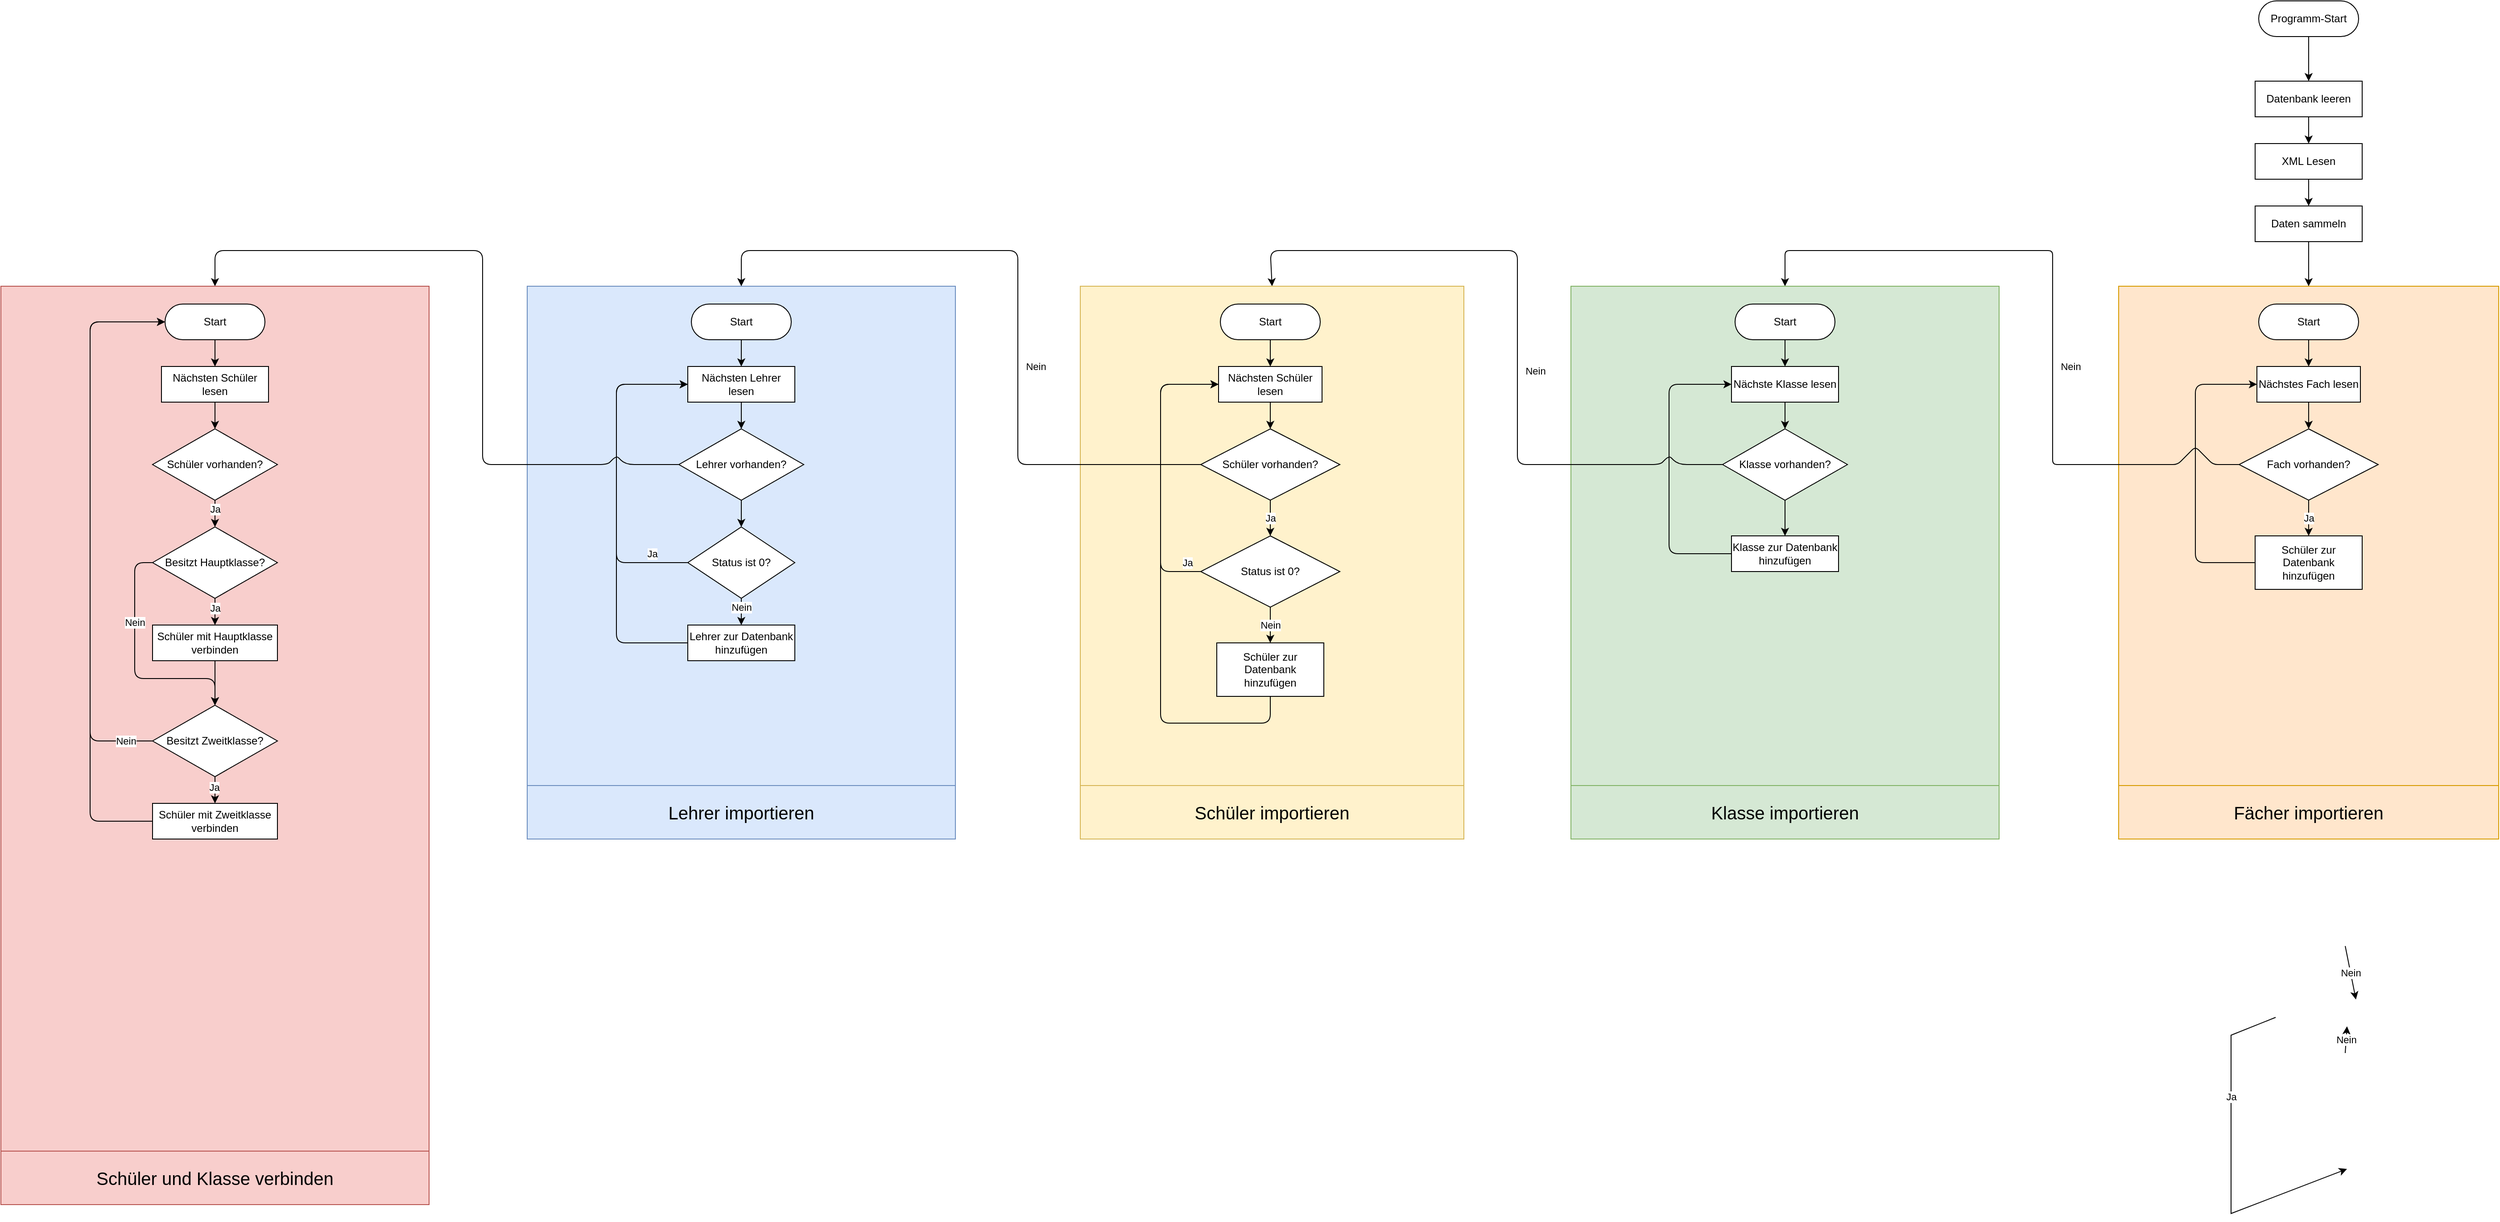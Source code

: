 <mxfile version="14.0.4" type="github">
  <diagram id="C5RBs43oDa-KdzZeNtuy" name="Page-1">
    <mxGraphModel dx="3880" dy="1284" grid="1" gridSize="10" guides="1" tooltips="1" connect="1" arrows="1" fold="1" page="0" pageScale="1" pageWidth="827" pageHeight="1169" math="0" shadow="0">
      <root>
        <mxCell id="WIyWlLk6GJQsqaUBKTNV-0" />
        <mxCell id="WIyWlLk6GJQsqaUBKTNV-1" parent="WIyWlLk6GJQsqaUBKTNV-0" />
        <mxCell id="60U_zf2lgupUqB9_SDqL-3" value="" style="rounded=0;whiteSpace=wrap;html=1;fillColor=#ffe6cc;strokeColor=#d79b00;" parent="WIyWlLk6GJQsqaUBKTNV-1" vertex="1">
          <mxGeometry x="234" width="426" height="560" as="geometry" />
        </mxCell>
        <mxCell id="JuJs7r0N4jEg0hdFKSLC-4" style="edgeStyle=orthogonalEdgeStyle;rounded=0;orthogonalLoop=1;jettySize=auto;html=1;exitX=0.5;exitY=1;exitDx=0;exitDy=0;entryX=0.5;entryY=0;entryDx=0;entryDy=0;" parent="WIyWlLk6GJQsqaUBKTNV-1" source="JuJs7r0N4jEg0hdFKSLC-0" target="JuJs7r0N4jEg0hdFKSLC-3" edge="1">
          <mxGeometry relative="1" as="geometry">
            <mxPoint x="447" y="160" as="targetPoint" />
          </mxGeometry>
        </mxCell>
        <mxCell id="JuJs7r0N4jEg0hdFKSLC-0" value="Start" style="rounded=1;whiteSpace=wrap;html=1;arcSize=50;" parent="WIyWlLk6GJQsqaUBKTNV-1" vertex="1">
          <mxGeometry x="391.0" y="20" width="112" height="40" as="geometry" />
        </mxCell>
        <mxCell id="JuJs7r0N4jEg0hdFKSLC-8" style="edgeStyle=orthogonalEdgeStyle;rounded=0;orthogonalLoop=1;jettySize=auto;html=1;exitX=0.5;exitY=1;exitDx=0;exitDy=0;entryX=0.5;entryY=0;entryDx=0;entryDy=0;" parent="WIyWlLk6GJQsqaUBKTNV-1" source="JuJs7r0N4jEg0hdFKSLC-3" target="JuJs7r0N4jEg0hdFKSLC-7" edge="1">
          <mxGeometry relative="1" as="geometry" />
        </mxCell>
        <mxCell id="JuJs7r0N4jEg0hdFKSLC-3" value="Nächstes Fach lesen" style="rounded=0;whiteSpace=wrap;html=1;" parent="WIyWlLk6GJQsqaUBKTNV-1" vertex="1">
          <mxGeometry x="389.0" y="90" width="116" height="40" as="geometry" />
        </mxCell>
        <mxCell id="JuJs7r0N4jEg0hdFKSLC-7" value="Fach vorhanden?" style="rhombus;whiteSpace=wrap;html=1;rounded=0;" parent="WIyWlLk6GJQsqaUBKTNV-1" vertex="1">
          <mxGeometry x="369.0" y="160" width="156" height="80" as="geometry" />
        </mxCell>
        <mxCell id="JuJs7r0N4jEg0hdFKSLC-11" value="" style="endArrow=classic;html=1;entryX=0.5;entryY=0;entryDx=0;entryDy=0;exitX=0;exitY=0.5;exitDx=0;exitDy=0;arcSize=10;" parent="WIyWlLk6GJQsqaUBKTNV-1" source="JuJs7r0N4jEg0hdFKSLC-7" target="hUjPxDmS7OaNnPgwIUdK-8" edge="1">
          <mxGeometry relative="1" as="geometry">
            <mxPoint x="200" y="390" as="sourcePoint" />
            <mxPoint x="142.0" y="390" as="targetPoint" />
            <Array as="points">
              <mxPoint x="340" y="200" />
              <mxPoint x="320" y="180" />
              <mxPoint x="300" y="200" />
              <mxPoint x="160" y="200" />
              <mxPoint x="160" y="-40" />
              <mxPoint x="-140" y="-40" />
            </Array>
          </mxGeometry>
        </mxCell>
        <mxCell id="JuJs7r0N4jEg0hdFKSLC-12" value="Nein" style="edgeLabel;resizable=0;html=1;align=center;verticalAlign=middle;" parent="JuJs7r0N4jEg0hdFKSLC-11" connectable="0" vertex="1">
          <mxGeometry relative="1" as="geometry">
            <mxPoint x="20" y="66.78" as="offset" />
          </mxGeometry>
        </mxCell>
        <mxCell id="JuJs7r0N4jEg0hdFKSLC-14" value="" style="endArrow=classic;html=1;entryX=0.5;entryY=0;entryDx=0;entryDy=0;exitX=0.5;exitY=1;exitDx=0;exitDy=0;" parent="WIyWlLk6GJQsqaUBKTNV-1" source="JuJs7r0N4jEg0hdFKSLC-7" target="JuJs7r0N4jEg0hdFKSLC-47" edge="1">
          <mxGeometry relative="1" as="geometry">
            <mxPoint x="350.0" y="260" as="sourcePoint" />
            <mxPoint x="447" y="280" as="targetPoint" />
          </mxGeometry>
        </mxCell>
        <mxCell id="JuJs7r0N4jEg0hdFKSLC-15" value="Ja" style="edgeLabel;resizable=0;html=1;align=center;verticalAlign=middle;" parent="JuJs7r0N4jEg0hdFKSLC-14" connectable="0" vertex="1">
          <mxGeometry relative="1" as="geometry" />
        </mxCell>
        <mxCell id="JuJs7r0N4jEg0hdFKSLC-28" value="" style="endArrow=classic;html=1;entryX=0;entryY=0.5;entryDx=0;entryDy=0;exitX=0;exitY=0.5;exitDx=0;exitDy=0;rounded=1;" parent="WIyWlLk6GJQsqaUBKTNV-1" source="JuJs7r0N4jEg0hdFKSLC-47" target="JuJs7r0N4jEg0hdFKSLC-3" edge="1">
          <mxGeometry relative="1" as="geometry">
            <mxPoint x="410" y="510" as="sourcePoint" />
            <mxPoint x="320.0" y="330" as="targetPoint" />
            <Array as="points">
              <mxPoint x="320" y="310" />
              <mxPoint x="320" y="110" />
            </Array>
          </mxGeometry>
        </mxCell>
        <mxCell id="JuJs7r0N4jEg0hdFKSLC-34" value="" style="endArrow=classic;html=1;exitX=0.5;exitY=1;exitDx=0;exitDy=0;entryX=0.5;entryY=0;entryDx=0;entryDy=0;" parent="WIyWlLk6GJQsqaUBKTNV-1" target="JuJs7r0N4jEg0hdFKSLC-33" edge="1">
          <mxGeometry relative="1" as="geometry">
            <mxPoint x="488" y="740" as="sourcePoint" />
            <mxPoint x="500" y="800" as="targetPoint" />
          </mxGeometry>
        </mxCell>
        <mxCell id="JuJs7r0N4jEg0hdFKSLC-35" value="Nein" style="edgeLabel;resizable=0;html=1;align=center;verticalAlign=middle;" parent="JuJs7r0N4jEg0hdFKSLC-34" connectable="0" vertex="1">
          <mxGeometry relative="1" as="geometry" />
        </mxCell>
        <mxCell id="JuJs7r0N4jEg0hdFKSLC-43" style="edgeStyle=orthogonalEdgeStyle;rounded=0;orthogonalLoop=1;jettySize=auto;html=1;exitX=0.5;exitY=1;exitDx=0;exitDy=0;entryX=0.5;entryY=0;entryDx=0;entryDy=0;" parent="WIyWlLk6GJQsqaUBKTNV-1" target="JuJs7r0N4jEg0hdFKSLC-40" edge="1">
          <mxGeometry relative="1" as="geometry">
            <mxPoint x="488" y="960" as="sourcePoint" />
          </mxGeometry>
        </mxCell>
        <mxCell id="JuJs7r0N4jEg0hdFKSLC-37" value="" style="endArrow=classic;html=1;entryX=0.5;entryY=0;entryDx=0;entryDy=0;exitX=0.5;exitY=1;exitDx=0;exitDy=0;" parent="WIyWlLk6GJQsqaUBKTNV-1" target="JuJs7r0N4jEg0hdFKSLC-36" edge="1">
          <mxGeometry relative="1" as="geometry">
            <mxPoint x="488" y="860" as="sourcePoint" />
            <mxPoint x="490" y="830" as="targetPoint" />
          </mxGeometry>
        </mxCell>
        <mxCell id="JuJs7r0N4jEg0hdFKSLC-38" value="Nein" style="edgeLabel;resizable=0;html=1;align=center;verticalAlign=middle;" parent="JuJs7r0N4jEg0hdFKSLC-37" connectable="0" vertex="1">
          <mxGeometry relative="1" as="geometry" />
        </mxCell>
        <mxCell id="JuJs7r0N4jEg0hdFKSLC-50" style="edgeStyle=orthogonalEdgeStyle;rounded=0;orthogonalLoop=1;jettySize=auto;html=1;exitX=0.5;exitY=1;exitDx=0;exitDy=0;entryX=0.5;entryY=0;entryDx=0;entryDy=0;" parent="WIyWlLk6GJQsqaUBKTNV-1" target="JuJs7r0N4jEg0hdFKSLC-49" edge="1">
          <mxGeometry relative="1" as="geometry">
            <mxPoint x="447" y="1050" as="sourcePoint" />
          </mxGeometry>
        </mxCell>
        <mxCell id="JuJs7r0N4jEg0hdFKSLC-45" value="" style="endArrow=classic;html=1;entryX=0;entryY=0.5;entryDx=0;entryDy=0;exitX=0;exitY=0.5;exitDx=0;exitDy=0;arcSize=0;" parent="WIyWlLk6GJQsqaUBKTNV-1" target="JuJs7r0N4jEg0hdFKSLC-40" edge="1">
          <mxGeometry relative="1" as="geometry">
            <mxPoint x="410" y="820" as="sourcePoint" />
            <mxPoint x="490" y="990" as="targetPoint" />
            <Array as="points">
              <mxPoint x="360.0" y="840" />
              <mxPoint x="360.0" y="1040" />
            </Array>
          </mxGeometry>
        </mxCell>
        <mxCell id="JuJs7r0N4jEg0hdFKSLC-46" value="Ja" style="edgeLabel;resizable=0;html=1;align=center;verticalAlign=middle;" parent="JuJs7r0N4jEg0hdFKSLC-45" connectable="0" vertex="1">
          <mxGeometry relative="1" as="geometry">
            <mxPoint y="-74" as="offset" />
          </mxGeometry>
        </mxCell>
        <mxCell id="JuJs7r0N4jEg0hdFKSLC-47" value="Schüler zur Datenbank hinzufügen" style="rounded=0;whiteSpace=wrap;html=1;" parent="WIyWlLk6GJQsqaUBKTNV-1" vertex="1">
          <mxGeometry x="387.0" y="280" width="120" height="60" as="geometry" />
        </mxCell>
        <mxCell id="60U_zf2lgupUqB9_SDqL-4" value="" style="rounded=0;whiteSpace=wrap;html=1;fillColor=#dae8fc;strokeColor=#6c8ebf;" parent="WIyWlLk6GJQsqaUBKTNV-1" vertex="1">
          <mxGeometry x="-1550" width="480" height="560" as="geometry" />
        </mxCell>
        <mxCell id="60U_zf2lgupUqB9_SDqL-8" style="edgeStyle=orthogonalEdgeStyle;rounded=0;orthogonalLoop=1;jettySize=auto;html=1;exitX=0.5;exitY=1;exitDx=0;exitDy=0;entryX=0.5;entryY=0;entryDx=0;entryDy=0;" parent="WIyWlLk6GJQsqaUBKTNV-1" source="60U_zf2lgupUqB9_SDqL-5" target="60U_zf2lgupUqB9_SDqL-7" edge="1">
          <mxGeometry relative="1" as="geometry" />
        </mxCell>
        <mxCell id="60U_zf2lgupUqB9_SDqL-5" value="Start" style="rounded=1;whiteSpace=wrap;html=1;arcSize=50;" parent="WIyWlLk6GJQsqaUBKTNV-1" vertex="1">
          <mxGeometry x="-1366" y="20" width="112" height="40" as="geometry" />
        </mxCell>
        <mxCell id="60U_zf2lgupUqB9_SDqL-10" style="edgeStyle=orthogonalEdgeStyle;rounded=0;orthogonalLoop=1;jettySize=auto;html=1;exitX=0.5;exitY=1;exitDx=0;exitDy=0;entryX=0.5;entryY=0;entryDx=0;entryDy=0;" parent="WIyWlLk6GJQsqaUBKTNV-1" source="60U_zf2lgupUqB9_SDqL-7" target="60U_zf2lgupUqB9_SDqL-9" edge="1">
          <mxGeometry relative="1" as="geometry" />
        </mxCell>
        <mxCell id="60U_zf2lgupUqB9_SDqL-7" value="Nächsten Lehrer lesen" style="rounded=0;whiteSpace=wrap;html=1;" parent="WIyWlLk6GJQsqaUBKTNV-1" vertex="1">
          <mxGeometry x="-1370" y="90" width="120" height="40" as="geometry" />
        </mxCell>
        <mxCell id="60U_zf2lgupUqB9_SDqL-12" style="edgeStyle=orthogonalEdgeStyle;rounded=0;orthogonalLoop=1;jettySize=auto;html=1;exitX=0.5;exitY=1;exitDx=0;exitDy=0;entryX=0.5;entryY=0;entryDx=0;entryDy=0;" parent="WIyWlLk6GJQsqaUBKTNV-1" source="60U_zf2lgupUqB9_SDqL-9" target="60U_zf2lgupUqB9_SDqL-11" edge="1">
          <mxGeometry relative="1" as="geometry" />
        </mxCell>
        <mxCell id="60U_zf2lgupUqB9_SDqL-22" style="rounded=1;orthogonalLoop=1;jettySize=auto;html=1;exitX=0;exitY=0.5;exitDx=0;exitDy=0;entryX=0.5;entryY=0;entryDx=0;entryDy=0;" parent="WIyWlLk6GJQsqaUBKTNV-1" source="60U_zf2lgupUqB9_SDqL-9" edge="1" target="hUjPxDmS7OaNnPgwIUdK-46">
          <mxGeometry relative="1" as="geometry">
            <mxPoint x="-1600" y="200" as="targetPoint" />
            <Array as="points">
              <mxPoint x="-1440" y="200" />
              <mxPoint x="-1450" y="190" />
              <mxPoint x="-1460" y="200" />
              <mxPoint x="-1600" y="200" />
              <mxPoint x="-1600" y="-40" />
              <mxPoint x="-1900" y="-40" />
            </Array>
          </mxGeometry>
        </mxCell>
        <mxCell id="60U_zf2lgupUqB9_SDqL-9" value="Lehrer vorhanden?" style="rhombus;whiteSpace=wrap;html=1;" parent="WIyWlLk6GJQsqaUBKTNV-1" vertex="1">
          <mxGeometry x="-1380" y="160" width="140" height="80" as="geometry" />
        </mxCell>
        <mxCell id="60U_zf2lgupUqB9_SDqL-16" style="edgeStyle=orthogonalEdgeStyle;rounded=1;orthogonalLoop=1;jettySize=auto;html=1;exitX=0;exitY=0.5;exitDx=0;exitDy=0;entryX=0;entryY=0.5;entryDx=0;entryDy=0;" parent="WIyWlLk6GJQsqaUBKTNV-1" source="60U_zf2lgupUqB9_SDqL-11" target="60U_zf2lgupUqB9_SDqL-7" edge="1">
          <mxGeometry relative="1" as="geometry">
            <mxPoint x="-1440.0" y="310" as="targetPoint" />
            <Array as="points">
              <mxPoint x="-1450" y="310" />
              <mxPoint x="-1450" y="110" />
            </Array>
          </mxGeometry>
        </mxCell>
        <mxCell id="hUjPxDmS7OaNnPgwIUdK-66" value="Ja" style="edgeLabel;html=1;align=center;verticalAlign=middle;resizable=0;points=[];" vertex="1" connectable="0" parent="60U_zf2lgupUqB9_SDqL-16">
          <mxGeometry x="-0.303" relative="1" as="geometry">
            <mxPoint x="40" y="35" as="offset" />
          </mxGeometry>
        </mxCell>
        <mxCell id="60U_zf2lgupUqB9_SDqL-19" style="edgeStyle=orthogonalEdgeStyle;rounded=0;orthogonalLoop=1;jettySize=auto;html=1;exitX=0.5;exitY=1;exitDx=0;exitDy=0;entryX=0.5;entryY=0;entryDx=0;entryDy=0;" parent="WIyWlLk6GJQsqaUBKTNV-1" source="60U_zf2lgupUqB9_SDqL-11" target="60U_zf2lgupUqB9_SDqL-18" edge="1">
          <mxGeometry relative="1" as="geometry" />
        </mxCell>
        <mxCell id="hUjPxDmS7OaNnPgwIUdK-67" value="Nein" style="edgeLabel;html=1;align=center;verticalAlign=middle;resizable=0;points=[];" vertex="1" connectable="0" parent="60U_zf2lgupUqB9_SDqL-19">
          <mxGeometry x="0.241" relative="1" as="geometry">
            <mxPoint y="-8.86" as="offset" />
          </mxGeometry>
        </mxCell>
        <mxCell id="60U_zf2lgupUqB9_SDqL-11" value="Status ist 0?" style="rhombus;whiteSpace=wrap;html=1;" parent="WIyWlLk6GJQsqaUBKTNV-1" vertex="1">
          <mxGeometry x="-1370" y="270" width="120" height="80" as="geometry" />
        </mxCell>
        <mxCell id="60U_zf2lgupUqB9_SDqL-23" style="edgeStyle=none;rounded=1;orthogonalLoop=1;jettySize=auto;html=1;exitX=0;exitY=0.5;exitDx=0;exitDy=0;entryX=0;entryY=0.5;entryDx=0;entryDy=0;" parent="WIyWlLk6GJQsqaUBKTNV-1" source="60U_zf2lgupUqB9_SDqL-18" target="60U_zf2lgupUqB9_SDqL-7" edge="1">
          <mxGeometry relative="1" as="geometry">
            <Array as="points">
              <mxPoint x="-1450" y="400" />
              <mxPoint x="-1450" y="110" />
            </Array>
            <mxPoint x="-1450" y="320" as="targetPoint" />
          </mxGeometry>
        </mxCell>
        <mxCell id="60U_zf2lgupUqB9_SDqL-18" value="Lehrer zur Datenbank hinzufügen" style="rounded=0;whiteSpace=wrap;html=1;" parent="WIyWlLk6GJQsqaUBKTNV-1" vertex="1">
          <mxGeometry x="-1370" y="380" width="120" height="40" as="geometry" />
        </mxCell>
        <mxCell id="hUjPxDmS7OaNnPgwIUdK-1" style="edgeStyle=orthogonalEdgeStyle;rounded=0;orthogonalLoop=1;jettySize=auto;html=1;exitX=0.5;exitY=1;exitDx=0;exitDy=0;entryX=0.5;entryY=0;entryDx=0;entryDy=0;" edge="1" parent="WIyWlLk6GJQsqaUBKTNV-1" source="hUjPxDmS7OaNnPgwIUdK-6" target="60U_zf2lgupUqB9_SDqL-3">
          <mxGeometry relative="1" as="geometry" />
        </mxCell>
        <mxCell id="hUjPxDmS7OaNnPgwIUdK-0" value="Programm-Start" style="rounded=1;whiteSpace=wrap;html=1;arcSize=50;" vertex="1" parent="WIyWlLk6GJQsqaUBKTNV-1">
          <mxGeometry x="391.0" y="-320" width="112" height="40" as="geometry" />
        </mxCell>
        <mxCell id="hUjPxDmS7OaNnPgwIUdK-2" value="Datenbank leeren" style="rounded=0;whiteSpace=wrap;html=1;" vertex="1" parent="WIyWlLk6GJQsqaUBKTNV-1">
          <mxGeometry x="387" y="-230" width="120" height="40" as="geometry" />
        </mxCell>
        <mxCell id="hUjPxDmS7OaNnPgwIUdK-3" style="edgeStyle=orthogonalEdgeStyle;rounded=0;orthogonalLoop=1;jettySize=auto;html=1;exitX=0.5;exitY=1;exitDx=0;exitDy=0;entryX=0.5;entryY=0;entryDx=0;entryDy=0;" edge="1" parent="WIyWlLk6GJQsqaUBKTNV-1" source="hUjPxDmS7OaNnPgwIUdK-0" target="hUjPxDmS7OaNnPgwIUdK-2">
          <mxGeometry relative="1" as="geometry">
            <mxPoint x="447" y="-280" as="sourcePoint" />
            <mxPoint x="447" as="targetPoint" />
          </mxGeometry>
        </mxCell>
        <mxCell id="hUjPxDmS7OaNnPgwIUdK-4" value="XML Lesen" style="rounded=0;whiteSpace=wrap;html=1;" vertex="1" parent="WIyWlLk6GJQsqaUBKTNV-1">
          <mxGeometry x="387" y="-160" width="120" height="40" as="geometry" />
        </mxCell>
        <mxCell id="hUjPxDmS7OaNnPgwIUdK-5" style="edgeStyle=orthogonalEdgeStyle;rounded=0;orthogonalLoop=1;jettySize=auto;html=1;exitX=0.5;exitY=1;exitDx=0;exitDy=0;entryX=0.5;entryY=0;entryDx=0;entryDy=0;" edge="1" parent="WIyWlLk6GJQsqaUBKTNV-1" source="hUjPxDmS7OaNnPgwIUdK-2" target="hUjPxDmS7OaNnPgwIUdK-4">
          <mxGeometry relative="1" as="geometry">
            <mxPoint x="447" y="-210" as="sourcePoint" />
            <mxPoint x="447" as="targetPoint" />
          </mxGeometry>
        </mxCell>
        <mxCell id="hUjPxDmS7OaNnPgwIUdK-6" value="Daten sammeln" style="rounded=0;whiteSpace=wrap;html=1;" vertex="1" parent="WIyWlLk6GJQsqaUBKTNV-1">
          <mxGeometry x="387" y="-90" width="120" height="40" as="geometry" />
        </mxCell>
        <mxCell id="hUjPxDmS7OaNnPgwIUdK-7" style="edgeStyle=orthogonalEdgeStyle;rounded=0;orthogonalLoop=1;jettySize=auto;html=1;exitX=0.5;exitY=1;exitDx=0;exitDy=0;entryX=0.5;entryY=0;entryDx=0;entryDy=0;" edge="1" parent="WIyWlLk6GJQsqaUBKTNV-1" source="hUjPxDmS7OaNnPgwIUdK-4" target="hUjPxDmS7OaNnPgwIUdK-6">
          <mxGeometry relative="1" as="geometry">
            <mxPoint x="447" y="-120" as="sourcePoint" />
            <mxPoint x="447" as="targetPoint" />
          </mxGeometry>
        </mxCell>
        <mxCell id="hUjPxDmS7OaNnPgwIUdK-8" value="" style="rounded=0;whiteSpace=wrap;html=1;fillColor=#d5e8d4;strokeColor=#82b366;" vertex="1" parent="WIyWlLk6GJQsqaUBKTNV-1">
          <mxGeometry x="-380" width="480" height="560" as="geometry" />
        </mxCell>
        <mxCell id="hUjPxDmS7OaNnPgwIUdK-9" style="edgeStyle=orthogonalEdgeStyle;rounded=0;orthogonalLoop=1;jettySize=auto;html=1;exitX=0.5;exitY=1;exitDx=0;exitDy=0;entryX=0.5;entryY=0;entryDx=0;entryDy=0;" edge="1" source="hUjPxDmS7OaNnPgwIUdK-10" target="hUjPxDmS7OaNnPgwIUdK-12" parent="WIyWlLk6GJQsqaUBKTNV-1">
          <mxGeometry relative="1" as="geometry" />
        </mxCell>
        <mxCell id="hUjPxDmS7OaNnPgwIUdK-10" value="Start" style="rounded=1;whiteSpace=wrap;html=1;arcSize=50;" vertex="1" parent="WIyWlLk6GJQsqaUBKTNV-1">
          <mxGeometry x="-196" y="20" width="112" height="40" as="geometry" />
        </mxCell>
        <mxCell id="hUjPxDmS7OaNnPgwIUdK-11" style="edgeStyle=orthogonalEdgeStyle;rounded=0;orthogonalLoop=1;jettySize=auto;html=1;exitX=0.5;exitY=1;exitDx=0;exitDy=0;entryX=0.5;entryY=0;entryDx=0;entryDy=0;" edge="1" source="hUjPxDmS7OaNnPgwIUdK-12" target="hUjPxDmS7OaNnPgwIUdK-15" parent="WIyWlLk6GJQsqaUBKTNV-1">
          <mxGeometry relative="1" as="geometry" />
        </mxCell>
        <mxCell id="hUjPxDmS7OaNnPgwIUdK-12" value="Nächste Klasse lesen" style="rounded=0;whiteSpace=wrap;html=1;" vertex="1" parent="WIyWlLk6GJQsqaUBKTNV-1">
          <mxGeometry x="-200" y="90" width="120" height="40" as="geometry" />
        </mxCell>
        <mxCell id="hUjPxDmS7OaNnPgwIUdK-13" style="edgeStyle=orthogonalEdgeStyle;rounded=0;orthogonalLoop=1;jettySize=auto;html=1;exitX=0.5;exitY=1;exitDx=0;exitDy=0;entryX=0.5;entryY=0;entryDx=0;entryDy=0;" edge="1" source="hUjPxDmS7OaNnPgwIUdK-15" target="hUjPxDmS7OaNnPgwIUdK-22" parent="WIyWlLk6GJQsqaUBKTNV-1">
          <mxGeometry relative="1" as="geometry">
            <mxPoint x="-140" y="270" as="targetPoint" />
          </mxGeometry>
        </mxCell>
        <mxCell id="hUjPxDmS7OaNnPgwIUdK-14" style="rounded=1;orthogonalLoop=1;jettySize=auto;html=1;exitX=0;exitY=0.5;exitDx=0;exitDy=0;entryX=0.5;entryY=0;entryDx=0;entryDy=0;" edge="1" source="hUjPxDmS7OaNnPgwIUdK-15" parent="WIyWlLk6GJQsqaUBKTNV-1" target="hUjPxDmS7OaNnPgwIUdK-25">
          <mxGeometry relative="1" as="geometry">
            <mxPoint x="-420" y="200" as="targetPoint" />
            <Array as="points">
              <mxPoint x="-260" y="200" />
              <mxPoint x="-270" y="190" />
              <mxPoint x="-280" y="200" />
              <mxPoint x="-440" y="200" />
              <mxPoint x="-440" y="-40" />
              <mxPoint x="-717" y="-40" />
            </Array>
          </mxGeometry>
        </mxCell>
        <mxCell id="hUjPxDmS7OaNnPgwIUdK-23" value="Nein" style="edgeLabel;html=1;align=center;verticalAlign=middle;resizable=0;points=[];" vertex="1" connectable="0" parent="hUjPxDmS7OaNnPgwIUdK-14">
          <mxGeometry x="-0.146" y="-2" relative="1" as="geometry">
            <mxPoint x="18" y="-4.17" as="offset" />
          </mxGeometry>
        </mxCell>
        <mxCell id="hUjPxDmS7OaNnPgwIUdK-15" value="Klasse vorhanden?" style="rhombus;whiteSpace=wrap;html=1;" vertex="1" parent="WIyWlLk6GJQsqaUBKTNV-1">
          <mxGeometry x="-210" y="160" width="140" height="80" as="geometry" />
        </mxCell>
        <mxCell id="hUjPxDmS7OaNnPgwIUdK-21" style="edgeStyle=none;rounded=1;orthogonalLoop=1;jettySize=auto;html=1;exitX=0;exitY=0.5;exitDx=0;exitDy=0;entryX=0;entryY=0.5;entryDx=0;entryDy=0;" edge="1" source="hUjPxDmS7OaNnPgwIUdK-22" target="hUjPxDmS7OaNnPgwIUdK-12" parent="WIyWlLk6GJQsqaUBKTNV-1">
          <mxGeometry relative="1" as="geometry">
            <Array as="points">
              <mxPoint x="-270" y="300" />
              <mxPoint x="-270" y="110" />
            </Array>
            <mxPoint x="-270" y="320" as="targetPoint" />
          </mxGeometry>
        </mxCell>
        <mxCell id="hUjPxDmS7OaNnPgwIUdK-22" value="Klasse zur Datenbank hinzufügen" style="rounded=0;whiteSpace=wrap;html=1;" vertex="1" parent="WIyWlLk6GJQsqaUBKTNV-1">
          <mxGeometry x="-200" y="280" width="120" height="40" as="geometry" />
        </mxCell>
        <mxCell id="hUjPxDmS7OaNnPgwIUdK-25" value="" style="rounded=0;whiteSpace=wrap;html=1;fillColor=#fff2cc;strokeColor=#d6b656;" vertex="1" parent="WIyWlLk6GJQsqaUBKTNV-1">
          <mxGeometry x="-930" width="430" height="560" as="geometry" />
        </mxCell>
        <mxCell id="hUjPxDmS7OaNnPgwIUdK-26" style="edgeStyle=orthogonalEdgeStyle;rounded=0;orthogonalLoop=1;jettySize=auto;html=1;exitX=0.5;exitY=1;exitDx=0;exitDy=0;entryX=0.5;entryY=0;entryDx=0;entryDy=0;" edge="1" source="hUjPxDmS7OaNnPgwIUdK-27" target="hUjPxDmS7OaNnPgwIUdK-29" parent="WIyWlLk6GJQsqaUBKTNV-1">
          <mxGeometry relative="1" as="geometry">
            <mxPoint x="-717" y="160" as="targetPoint" />
          </mxGeometry>
        </mxCell>
        <mxCell id="hUjPxDmS7OaNnPgwIUdK-27" value="Start" style="rounded=1;whiteSpace=wrap;html=1;arcSize=50;" vertex="1" parent="WIyWlLk6GJQsqaUBKTNV-1">
          <mxGeometry x="-773" y="20" width="112" height="40" as="geometry" />
        </mxCell>
        <mxCell id="hUjPxDmS7OaNnPgwIUdK-28" style="edgeStyle=orthogonalEdgeStyle;rounded=0;orthogonalLoop=1;jettySize=auto;html=1;exitX=0.5;exitY=1;exitDx=0;exitDy=0;entryX=0.5;entryY=0;entryDx=0;entryDy=0;" edge="1" source="hUjPxDmS7OaNnPgwIUdK-29" target="hUjPxDmS7OaNnPgwIUdK-30" parent="WIyWlLk6GJQsqaUBKTNV-1">
          <mxGeometry relative="1" as="geometry" />
        </mxCell>
        <mxCell id="hUjPxDmS7OaNnPgwIUdK-29" value="Nächsten Schüler lesen" style="rounded=0;whiteSpace=wrap;html=1;" vertex="1" parent="WIyWlLk6GJQsqaUBKTNV-1">
          <mxGeometry x="-775" y="90" width="116" height="40" as="geometry" />
        </mxCell>
        <mxCell id="hUjPxDmS7OaNnPgwIUdK-43" style="rounded=1;orthogonalLoop=1;jettySize=auto;html=1;exitX=0;exitY=0.5;exitDx=0;exitDy=0;entryX=0.5;entryY=0;entryDx=0;entryDy=0;" edge="1" parent="WIyWlLk6GJQsqaUBKTNV-1" source="hUjPxDmS7OaNnPgwIUdK-30" target="60U_zf2lgupUqB9_SDqL-4">
          <mxGeometry relative="1" as="geometry">
            <Array as="points">
              <mxPoint x="-1000" y="200" />
              <mxPoint x="-1000" y="-40" />
              <mxPoint x="-1310" y="-40" />
            </Array>
          </mxGeometry>
        </mxCell>
        <mxCell id="hUjPxDmS7OaNnPgwIUdK-44" value="Nein" style="edgeLabel;html=1;align=center;verticalAlign=middle;resizable=0;points=[];" vertex="1" connectable="0" parent="hUjPxDmS7OaNnPgwIUdK-43">
          <mxGeometry x="-0.249" y="-1" relative="1" as="geometry">
            <mxPoint x="19" y="-16.67" as="offset" />
          </mxGeometry>
        </mxCell>
        <mxCell id="hUjPxDmS7OaNnPgwIUdK-30" value="Schüler vorhanden?" style="rhombus;whiteSpace=wrap;html=1;rounded=0;" vertex="1" parent="WIyWlLk6GJQsqaUBKTNV-1">
          <mxGeometry x="-795" y="160" width="156" height="80" as="geometry" />
        </mxCell>
        <mxCell id="hUjPxDmS7OaNnPgwIUdK-31" value="Status ist 0?" style="rhombus;whiteSpace=wrap;html=1;rounded=0;" vertex="1" parent="WIyWlLk6GJQsqaUBKTNV-1">
          <mxGeometry x="-795" y="280" width="156" height="80" as="geometry" />
        </mxCell>
        <mxCell id="hUjPxDmS7OaNnPgwIUdK-32" value="" style="endArrow=classic;html=1;entryX=0.5;entryY=0;entryDx=0;entryDy=0;exitX=0.5;exitY=1;exitDx=0;exitDy=0;" edge="1" source="hUjPxDmS7OaNnPgwIUdK-30" target="hUjPxDmS7OaNnPgwIUdK-31" parent="WIyWlLk6GJQsqaUBKTNV-1">
          <mxGeometry relative="1" as="geometry">
            <mxPoint x="-814" y="260" as="sourcePoint" />
            <mxPoint x="-714" y="260" as="targetPoint" />
          </mxGeometry>
        </mxCell>
        <mxCell id="hUjPxDmS7OaNnPgwIUdK-33" value="Ja" style="edgeLabel;resizable=0;html=1;align=center;verticalAlign=middle;" connectable="0" vertex="1" parent="hUjPxDmS7OaNnPgwIUdK-32">
          <mxGeometry relative="1" as="geometry" />
        </mxCell>
        <mxCell id="hUjPxDmS7OaNnPgwIUdK-36" value="" style="endArrow=classic;html=1;exitX=0.5;exitY=1;exitDx=0;exitDy=0;entryX=0.5;entryY=0;entryDx=0;entryDy=0;" edge="1" source="hUjPxDmS7OaNnPgwIUdK-31" target="hUjPxDmS7OaNnPgwIUdK-41" parent="WIyWlLk6GJQsqaUBKTNV-1">
          <mxGeometry relative="1" as="geometry">
            <mxPoint x="-764" y="320" as="sourcePoint" />
            <mxPoint x="-554" y="360" as="targetPoint" />
          </mxGeometry>
        </mxCell>
        <mxCell id="hUjPxDmS7OaNnPgwIUdK-37" value="Nein" style="edgeLabel;resizable=0;html=1;align=center;verticalAlign=middle;" connectable="0" vertex="1" parent="hUjPxDmS7OaNnPgwIUdK-36">
          <mxGeometry relative="1" as="geometry" />
        </mxCell>
        <mxCell id="hUjPxDmS7OaNnPgwIUdK-38" value="" style="endArrow=classic;html=1;entryX=0;entryY=0.5;entryDx=0;entryDy=0;exitX=0.5;exitY=1;exitDx=0;exitDy=0;" edge="1" source="hUjPxDmS7OaNnPgwIUdK-41" target="hUjPxDmS7OaNnPgwIUdK-29" parent="WIyWlLk6GJQsqaUBKTNV-1">
          <mxGeometry relative="1" as="geometry">
            <mxPoint x="-754" y="510" as="sourcePoint" />
            <mxPoint x="-844" y="330" as="targetPoint" />
            <Array as="points">
              <mxPoint x="-717" y="490" />
              <mxPoint x="-840" y="490" />
              <mxPoint x="-840" y="110" />
            </Array>
          </mxGeometry>
        </mxCell>
        <mxCell id="hUjPxDmS7OaNnPgwIUdK-39" value="" style="endArrow=classic;html=1;exitX=0;exitY=0.5;exitDx=0;exitDy=0;entryX=0;entryY=0.5;entryDx=0;entryDy=0;" edge="1" source="hUjPxDmS7OaNnPgwIUdK-31" target="hUjPxDmS7OaNnPgwIUdK-29" parent="WIyWlLk6GJQsqaUBKTNV-1">
          <mxGeometry relative="1" as="geometry">
            <mxPoint x="-764" y="390" as="sourcePoint" />
            <mxPoint x="-834" y="320" as="targetPoint" />
            <Array as="points">
              <mxPoint x="-840" y="320" />
              <mxPoint x="-840" y="110" />
            </Array>
          </mxGeometry>
        </mxCell>
        <mxCell id="hUjPxDmS7OaNnPgwIUdK-40" value="Ja" style="edgeLabel;resizable=0;html=1;align=center;verticalAlign=middle;" connectable="0" vertex="1" parent="hUjPxDmS7OaNnPgwIUdK-39">
          <mxGeometry relative="1" as="geometry">
            <mxPoint x="30" y="105" as="offset" />
          </mxGeometry>
        </mxCell>
        <mxCell id="hUjPxDmS7OaNnPgwIUdK-41" value="Schüler zur Datenbank hinzufügen" style="rounded=0;whiteSpace=wrap;html=1;" vertex="1" parent="WIyWlLk6GJQsqaUBKTNV-1">
          <mxGeometry x="-777" y="400" width="120" height="60" as="geometry" />
        </mxCell>
        <mxCell id="hUjPxDmS7OaNnPgwIUdK-46" value="" style="rounded=0;whiteSpace=wrap;html=1;fillColor=#f8cecc;strokeColor=#b85450;" vertex="1" parent="WIyWlLk6GJQsqaUBKTNV-1">
          <mxGeometry x="-2140" width="480" height="970" as="geometry" />
        </mxCell>
        <mxCell id="hUjPxDmS7OaNnPgwIUdK-47" style="edgeStyle=orthogonalEdgeStyle;rounded=0;orthogonalLoop=1;jettySize=auto;html=1;exitX=0.5;exitY=1;exitDx=0;exitDy=0;entryX=0.5;entryY=0;entryDx=0;entryDy=0;" edge="1" source="hUjPxDmS7OaNnPgwIUdK-48" target="hUjPxDmS7OaNnPgwIUdK-50" parent="WIyWlLk6GJQsqaUBKTNV-1">
          <mxGeometry relative="1" as="geometry" />
        </mxCell>
        <mxCell id="hUjPxDmS7OaNnPgwIUdK-48" value="Start" style="rounded=1;whiteSpace=wrap;html=1;arcSize=50;" vertex="1" parent="WIyWlLk6GJQsqaUBKTNV-1">
          <mxGeometry x="-1956" y="20" width="112" height="40" as="geometry" />
        </mxCell>
        <mxCell id="hUjPxDmS7OaNnPgwIUdK-49" style="edgeStyle=orthogonalEdgeStyle;rounded=0;orthogonalLoop=1;jettySize=auto;html=1;exitX=0.5;exitY=1;exitDx=0;exitDy=0;entryX=0.5;entryY=0;entryDx=0;entryDy=0;" edge="1" source="hUjPxDmS7OaNnPgwIUdK-50" target="hUjPxDmS7OaNnPgwIUdK-52" parent="WIyWlLk6GJQsqaUBKTNV-1">
          <mxGeometry relative="1" as="geometry" />
        </mxCell>
        <mxCell id="hUjPxDmS7OaNnPgwIUdK-50" value="Nächsten Schüler lesen" style="rounded=0;whiteSpace=wrap;html=1;" vertex="1" parent="WIyWlLk6GJQsqaUBKTNV-1">
          <mxGeometry x="-1960" y="90" width="120" height="40" as="geometry" />
        </mxCell>
        <mxCell id="hUjPxDmS7OaNnPgwIUdK-51" style="edgeStyle=orthogonalEdgeStyle;rounded=0;orthogonalLoop=1;jettySize=auto;html=1;exitX=0.5;exitY=1;exitDx=0;exitDy=0;entryX=0.5;entryY=0;entryDx=0;entryDy=0;" edge="1" source="hUjPxDmS7OaNnPgwIUdK-52" target="hUjPxDmS7OaNnPgwIUdK-55" parent="WIyWlLk6GJQsqaUBKTNV-1">
          <mxGeometry relative="1" as="geometry" />
        </mxCell>
        <mxCell id="hUjPxDmS7OaNnPgwIUdK-78" value="Ja" style="edgeLabel;html=1;align=center;verticalAlign=middle;resizable=0;points=[];" vertex="1" connectable="0" parent="hUjPxDmS7OaNnPgwIUdK-51">
          <mxGeometry x="0.237" relative="1" as="geometry">
            <mxPoint y="-8.64" as="offset" />
          </mxGeometry>
        </mxCell>
        <mxCell id="hUjPxDmS7OaNnPgwIUdK-52" value="Schüler vorhanden?" style="rhombus;whiteSpace=wrap;html=1;" vertex="1" parent="WIyWlLk6GJQsqaUBKTNV-1">
          <mxGeometry x="-1970" y="160" width="140" height="80" as="geometry" />
        </mxCell>
        <mxCell id="hUjPxDmS7OaNnPgwIUdK-53" style="edgeStyle=orthogonalEdgeStyle;rounded=1;orthogonalLoop=1;jettySize=auto;html=1;exitX=0;exitY=0.5;exitDx=0;exitDy=0;entryX=0.5;entryY=0;entryDx=0;entryDy=0;" edge="1" source="hUjPxDmS7OaNnPgwIUdK-55" target="hUjPxDmS7OaNnPgwIUdK-70" parent="WIyWlLk6GJQsqaUBKTNV-1">
          <mxGeometry relative="1" as="geometry">
            <mxPoint x="-1900" y="470" as="targetPoint" />
            <Array as="points">
              <mxPoint x="-1990" y="310" />
              <mxPoint x="-1990" y="440" />
              <mxPoint x="-1900" y="440" />
            </Array>
          </mxGeometry>
        </mxCell>
        <mxCell id="hUjPxDmS7OaNnPgwIUdK-82" value="Nein" style="edgeLabel;html=1;align=center;verticalAlign=middle;resizable=0;points=[];" vertex="1" connectable="0" parent="hUjPxDmS7OaNnPgwIUdK-53">
          <mxGeometry x="-0.356" relative="1" as="geometry">
            <mxPoint as="offset" />
          </mxGeometry>
        </mxCell>
        <mxCell id="hUjPxDmS7OaNnPgwIUdK-54" style="edgeStyle=orthogonalEdgeStyle;rounded=0;orthogonalLoop=1;jettySize=auto;html=1;exitX=0.5;exitY=1;exitDx=0;exitDy=0;entryX=0.5;entryY=0;entryDx=0;entryDy=0;" edge="1" source="hUjPxDmS7OaNnPgwIUdK-55" target="hUjPxDmS7OaNnPgwIUdK-59" parent="WIyWlLk6GJQsqaUBKTNV-1">
          <mxGeometry relative="1" as="geometry" />
        </mxCell>
        <mxCell id="hUjPxDmS7OaNnPgwIUdK-79" value="Ja" style="edgeLabel;html=1;align=center;verticalAlign=middle;resizable=0;points=[];" vertex="1" connectable="0" parent="hUjPxDmS7OaNnPgwIUdK-54">
          <mxGeometry x="-0.289" relative="1" as="geometry">
            <mxPoint as="offset" />
          </mxGeometry>
        </mxCell>
        <mxCell id="hUjPxDmS7OaNnPgwIUdK-55" value="Besitzt Hauptklasse?" style="rhombus;whiteSpace=wrap;html=1;" vertex="1" parent="WIyWlLk6GJQsqaUBKTNV-1">
          <mxGeometry x="-1970" y="270" width="140" height="80" as="geometry" />
        </mxCell>
        <mxCell id="hUjPxDmS7OaNnPgwIUdK-69" style="edgeStyle=none;rounded=1;orthogonalLoop=1;jettySize=auto;html=1;exitX=0.5;exitY=1;exitDx=0;exitDy=0;entryX=0.5;entryY=0;entryDx=0;entryDy=0;" edge="1" parent="WIyWlLk6GJQsqaUBKTNV-1" source="hUjPxDmS7OaNnPgwIUdK-59" target="hUjPxDmS7OaNnPgwIUdK-70">
          <mxGeometry relative="1" as="geometry">
            <mxPoint x="-1900" y="470" as="targetPoint" />
          </mxGeometry>
        </mxCell>
        <mxCell id="hUjPxDmS7OaNnPgwIUdK-59" value="Schüler mit Hauptklasse verbinden" style="rounded=0;whiteSpace=wrap;html=1;" vertex="1" parent="WIyWlLk6GJQsqaUBKTNV-1">
          <mxGeometry x="-1970" y="380" width="140" height="40" as="geometry" />
        </mxCell>
        <mxCell id="hUjPxDmS7OaNnPgwIUdK-60" value="&lt;font style=&quot;font-size: 20px&quot;&gt;Schüler und Klasse verbinden&lt;/font&gt;" style="rounded=0;whiteSpace=wrap;html=1;fillColor=#f8cecc;strokeColor=#b85450;" vertex="1" parent="WIyWlLk6GJQsqaUBKTNV-1">
          <mxGeometry x="-2140" y="970" width="480" height="60" as="geometry" />
        </mxCell>
        <mxCell id="hUjPxDmS7OaNnPgwIUdK-61" value="&lt;font style=&quot;font-size: 20px&quot;&gt;Lehrer importieren&lt;/font&gt;" style="rounded=0;whiteSpace=wrap;html=1;fillColor=#dae8fc;strokeColor=#6c8ebf;" vertex="1" parent="WIyWlLk6GJQsqaUBKTNV-1">
          <mxGeometry x="-1550" y="560" width="480" height="60" as="geometry" />
        </mxCell>
        <mxCell id="hUjPxDmS7OaNnPgwIUdK-62" value="&lt;font style=&quot;font-size: 20px&quot;&gt;Schüler importieren&lt;/font&gt;" style="rounded=0;whiteSpace=wrap;html=1;fillColor=#fff2cc;strokeColor=#d6b656;" vertex="1" parent="WIyWlLk6GJQsqaUBKTNV-1">
          <mxGeometry x="-930" y="560" width="430" height="60" as="geometry" />
        </mxCell>
        <mxCell id="hUjPxDmS7OaNnPgwIUdK-63" value="&lt;font style=&quot;font-size: 20px&quot;&gt;Klasse importieren&lt;/font&gt;" style="rounded=0;whiteSpace=wrap;html=1;fillColor=#d5e8d4;strokeColor=#82b366;" vertex="1" parent="WIyWlLk6GJQsqaUBKTNV-1">
          <mxGeometry x="-380" y="560" width="480" height="60" as="geometry" />
        </mxCell>
        <mxCell id="hUjPxDmS7OaNnPgwIUdK-64" value="&lt;font style=&quot;font-size: 20px&quot;&gt;Fächer importieren&lt;/font&gt;" style="rounded=0;whiteSpace=wrap;html=1;fillColor=#ffe6cc;strokeColor=#d79b00;" vertex="1" parent="WIyWlLk6GJQsqaUBKTNV-1">
          <mxGeometry x="234" y="560" width="426" height="60" as="geometry" />
        </mxCell>
        <mxCell id="hUjPxDmS7OaNnPgwIUdK-77" style="edgeStyle=none;orthogonalLoop=1;jettySize=auto;html=1;exitX=0;exitY=0.5;exitDx=0;exitDy=0;entryX=0;entryY=0.5;entryDx=0;entryDy=0;" edge="1" parent="WIyWlLk6GJQsqaUBKTNV-1" source="hUjPxDmS7OaNnPgwIUdK-70" target="hUjPxDmS7OaNnPgwIUdK-48">
          <mxGeometry relative="1" as="geometry">
            <Array as="points">
              <mxPoint x="-2040" y="510" />
              <mxPoint x="-2040" y="40" />
            </Array>
          </mxGeometry>
        </mxCell>
        <mxCell id="hUjPxDmS7OaNnPgwIUdK-81" value="Nein" style="edgeLabel;html=1;align=center;verticalAlign=middle;resizable=0;points=[];" vertex="1" connectable="0" parent="hUjPxDmS7OaNnPgwIUdK-77">
          <mxGeometry x="-0.876" y="-1" relative="1" as="geometry">
            <mxPoint x="8.64" y="1" as="offset" />
          </mxGeometry>
        </mxCell>
        <mxCell id="hUjPxDmS7OaNnPgwIUdK-70" value="Besitzt Zweitklasse?" style="rhombus;whiteSpace=wrap;html=1;" vertex="1" parent="WIyWlLk6GJQsqaUBKTNV-1">
          <mxGeometry x="-1970" y="470" width="140" height="80" as="geometry" />
        </mxCell>
        <mxCell id="hUjPxDmS7OaNnPgwIUdK-76" style="edgeStyle=none;rounded=1;orthogonalLoop=1;jettySize=auto;html=1;exitX=0;exitY=0.5;exitDx=0;exitDy=0;entryX=0;entryY=0.5;entryDx=0;entryDy=0;" edge="1" parent="WIyWlLk6GJQsqaUBKTNV-1" source="hUjPxDmS7OaNnPgwIUdK-71" target="hUjPxDmS7OaNnPgwIUdK-48">
          <mxGeometry relative="1" as="geometry">
            <Array as="points">
              <mxPoint x="-2040" y="600" />
              <mxPoint x="-2040" y="40" />
            </Array>
          </mxGeometry>
        </mxCell>
        <mxCell id="hUjPxDmS7OaNnPgwIUdK-71" value="Schüler mit Zweitklasse verbinden" style="rounded=0;whiteSpace=wrap;html=1;" vertex="1" parent="WIyWlLk6GJQsqaUBKTNV-1">
          <mxGeometry x="-1970" y="580" width="140" height="40" as="geometry" />
        </mxCell>
        <mxCell id="hUjPxDmS7OaNnPgwIUdK-74" style="edgeStyle=orthogonalEdgeStyle;rounded=0;orthogonalLoop=1;jettySize=auto;html=1;exitX=0.5;exitY=1;exitDx=0;exitDy=0;entryX=0.5;entryY=0;entryDx=0;entryDy=0;" edge="1" source="hUjPxDmS7OaNnPgwIUdK-70" target="hUjPxDmS7OaNnPgwIUdK-71" parent="WIyWlLk6GJQsqaUBKTNV-1">
          <mxGeometry relative="1" as="geometry" />
        </mxCell>
        <mxCell id="hUjPxDmS7OaNnPgwIUdK-80" value="Ja" style="edgeLabel;html=1;align=center;verticalAlign=middle;resizable=0;points=[];" vertex="1" connectable="0" parent="hUjPxDmS7OaNnPgwIUdK-74">
          <mxGeometry x="-0.212" y="-1" relative="1" as="geometry">
            <mxPoint as="offset" />
          </mxGeometry>
        </mxCell>
      </root>
    </mxGraphModel>
  </diagram>
</mxfile>
